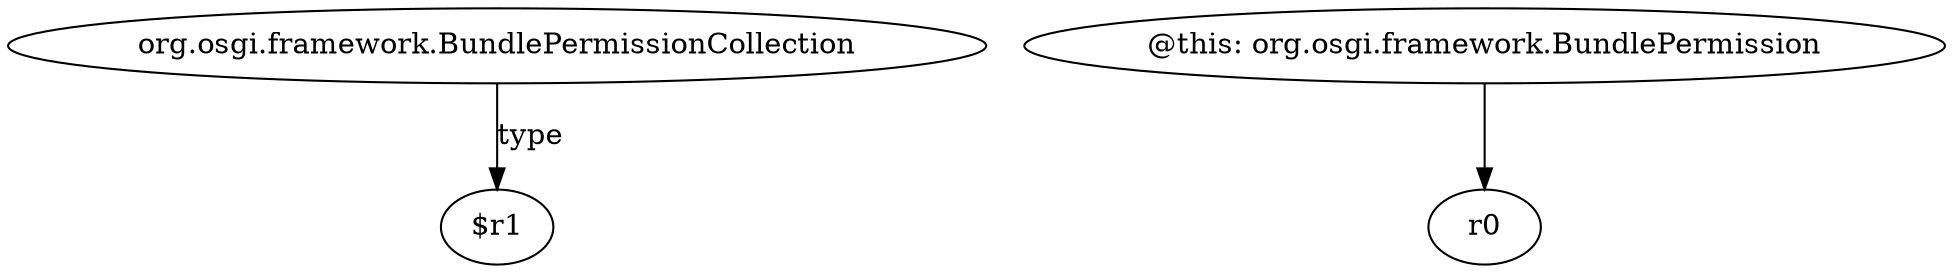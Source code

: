 digraph g {
0[label="org.osgi.framework.BundlePermissionCollection"]
1[label="$r1"]
0->1[label="type"]
2[label="@this: org.osgi.framework.BundlePermission"]
3[label="r0"]
2->3[label=""]
}